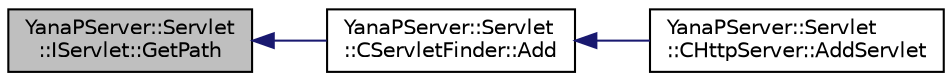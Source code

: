 digraph "YanaPServer::Servlet::IServlet::GetPath"
{
  edge [fontname="Helvetica",fontsize="10",labelfontname="Helvetica",labelfontsize="10"];
  node [fontname="Helvetica",fontsize="10",shape=record];
  rankdir="LR";
  Node1 [label="YanaPServer::Servlet\l::IServlet::GetPath",height=0.2,width=0.4,color="black", fillcolor="grey75", style="filled", fontcolor="black"];
  Node1 -> Node2 [dir="back",color="midnightblue",fontsize="10",style="solid",fontname="Helvetica"];
  Node2 [label="YanaPServer::Servlet\l::CServletFinder::Add",height=0.2,width=0.4,color="black", fillcolor="white", style="filled",URL="$class_yana_p_server_1_1_servlet_1_1_c_servlet_finder.html#a7eb337e1fb50d9174d75f7f4783292db",tooltip="Servlet追加 "];
  Node2 -> Node3 [dir="back",color="midnightblue",fontsize="10",style="solid",fontname="Helvetica"];
  Node3 [label="YanaPServer::Servlet\l::CHttpServer::AddServlet",height=0.2,width=0.4,color="black", fillcolor="white", style="filled",URL="$class_yana_p_server_1_1_servlet_1_1_c_http_server.html#a9aa148675389a5daf353a7f25b1d7fe7",tooltip="Servlet追加。 "];
}
